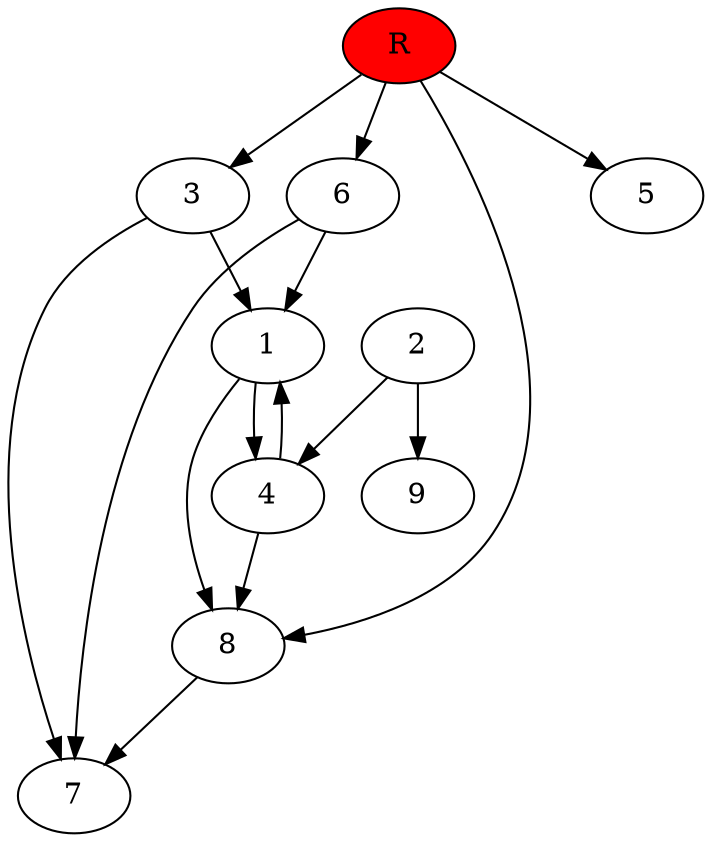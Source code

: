 digraph prb34669 {
	1
	2
	3
	4
	5
	6
	7
	8
	R [fillcolor="#ff0000" style=filled]
	1 -> 4
	1 -> 8
	2 -> 4
	2 -> 9
	3 -> 1
	3 -> 7
	4 -> 1
	4 -> 8
	6 -> 1
	6 -> 7
	8 -> 7
	R -> 3
	R -> 5
	R -> 6
	R -> 8
}

